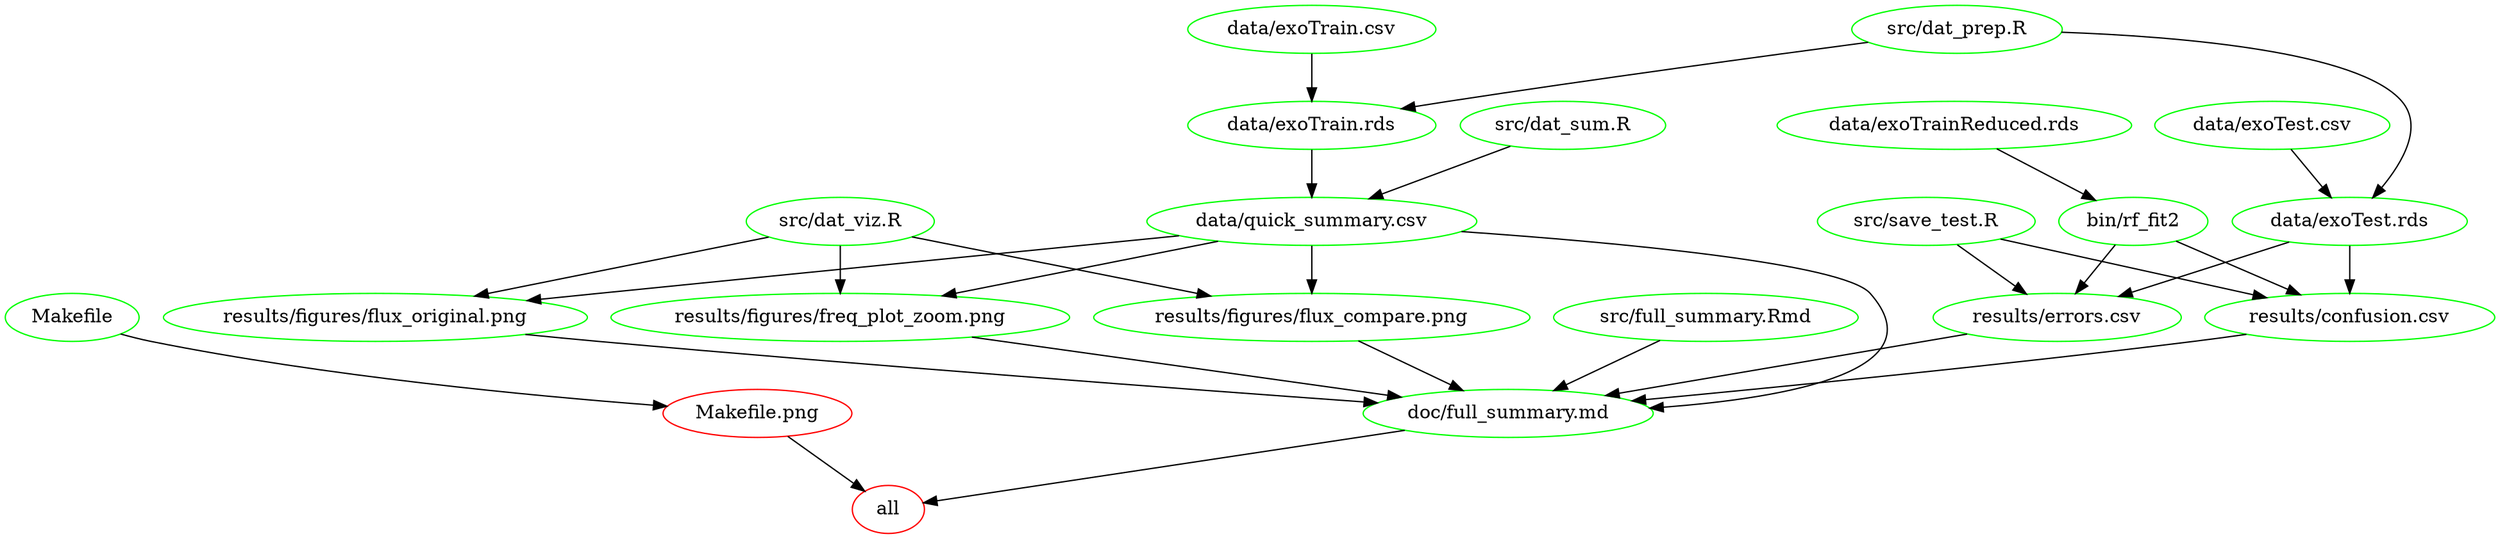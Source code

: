digraph G {
n22[label="Makefile", color="green"];
n21[label="Makefile.png", color="red"];
n2[label="all", color="red"];
n18[label="bin/rf_fit2", color="green"];
n17[label="data/exoTest.csv", color="green"];
n16[label="data/exoTest.rds", color="green"];
n8[label="data/exoTrain.csv", color="green"];
n6[label="data/exoTrain.rds", color="green"];
n19[label="data/exoTrainReduced.rds", color="green"];
n4[label="data/quick_summary.csv", color="green"];
n3[label="doc/full_summary.md", color="green"];
n20[label="results/confusion.csv", color="green"];
n14[label="results/errors.csv", color="green"];
n9[label="results/figures/flux_compare.png", color="green"];
n11[label="results/figures/flux_original.png", color="green"];
n12[label="results/figures/freq_plot_zoom.png", color="green"];
n7[label="src/dat_prep.R", color="green"];
n5[label="src/dat_sum.R", color="green"];
n10[label="src/dat_viz.R", color="green"];
n13[label="src/full_summary.Rmd", color="green"];
n15[label="src/save_test.R", color="green"];
n22 -> n21 ; 
n21 -> n2 ; 
n3 -> n2 ; 
n19 -> n18 ; 
n17 -> n16 ; 
n7 -> n16 ; 
n8 -> n6 ; 
n7 -> n6 ; 
n6 -> n4 ; 
n5 -> n4 ; 
n4 -> n3 ; 
n20 -> n3 ; 
n14 -> n3 ; 
n9 -> n3 ; 
n11 -> n3 ; 
n12 -> n3 ; 
n13 -> n3 ; 
n18 -> n20 ; 
n16 -> n20 ; 
n15 -> n20 ; 
n18 -> n14 ; 
n16 -> n14 ; 
n15 -> n14 ; 
n4 -> n9 ; 
n10 -> n9 ; 
n4 -> n11 ; 
n10 -> n11 ; 
n4 -> n12 ; 
n10 -> n12 ; 
}
